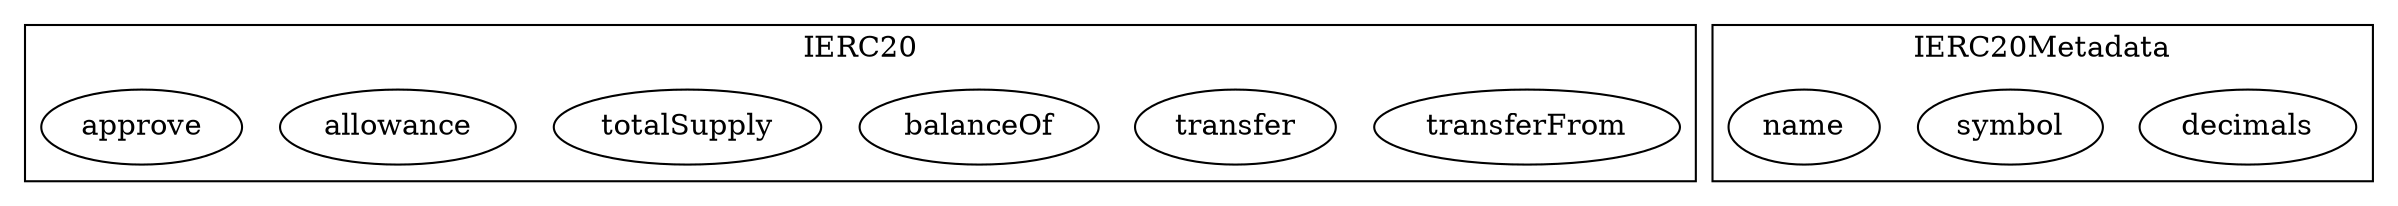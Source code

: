 strict digraph {
subgraph cluster_2381_IERC20 {
label = "IERC20"
"2381_transferFrom" [label="transferFrom"]
"2381_transfer" [label="transfer"]
"2381_balanceOf" [label="balanceOf"]
"2381_totalSupply" [label="totalSupply"]
"2381_allowance" [label="allowance"]
"2381_approve" [label="approve"]
}subgraph cluster_2406_IERC20Metadata {
label = "IERC20Metadata"
"2406_decimals" [label="decimals"]
"2406_symbol" [label="symbol"]
"2406_name" [label="name"]
}subgraph cluster_solidity {
label = "[Solidity]"
}
}